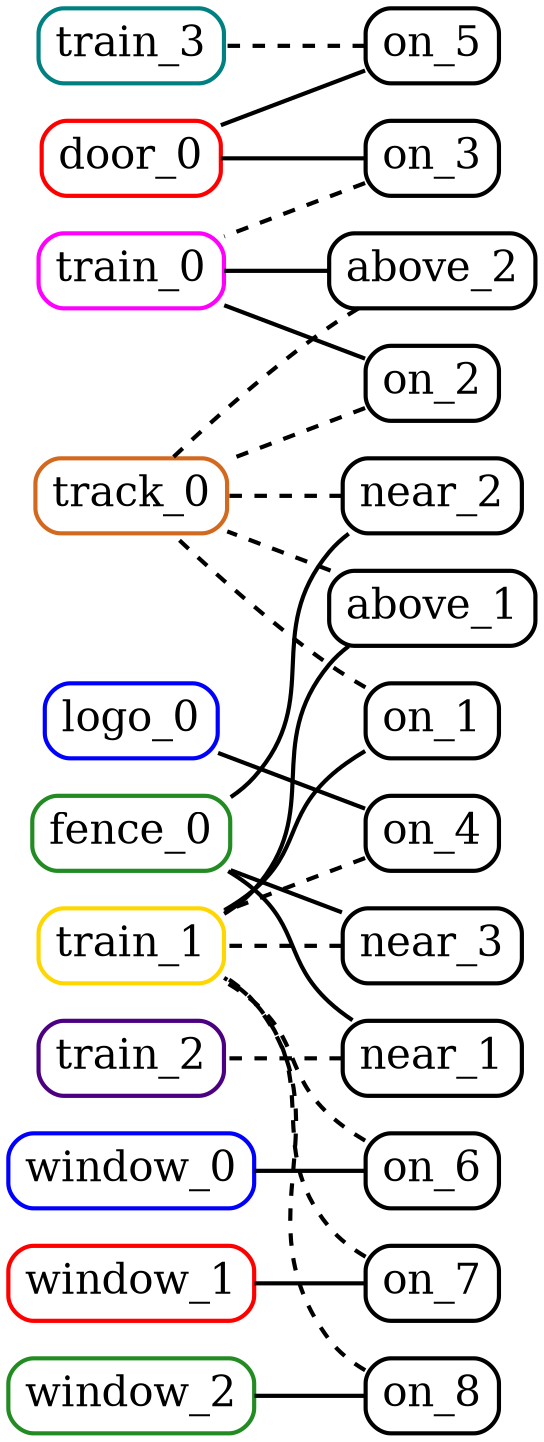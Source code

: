 digraph {
	rankdir=RL
	logo_0 [label=logo_0 color=blue fontsize=20 penwidth=2 shape=box style=rounded]
	door_0 [label=door_0 color=red fontsize=20 penwidth=2 shape=box style=rounded]
	fence_0 [label=fence_0 color=forestgreen fontsize=20 penwidth=2 shape=box style=rounded]
	train_0 [label=train_0 color=magenta fontsize=20 penwidth=2 shape=box style=rounded]
	track_0 [label=track_0 color=chocolate fontsize=20 penwidth=2 shape=box style=rounded]
	train_1 [label=train_1 color=gold fontsize=20 penwidth=2 shape=box style=rounded]
	train_2 [label=train_2 color=indigo fontsize=20 penwidth=2 shape=box style=rounded]
	train_3 [label=train_3 color=teal fontsize=20 penwidth=2 shape=box style=rounded]
	window_0 [label=window_0 color=blue fontsize=20 penwidth=2 shape=box style=rounded]
	window_1 [label=window_1 color=red fontsize=20 penwidth=2 shape=box style=rounded]
	window_2 [label=window_2 color=forestgreen fontsize=20 penwidth=2 shape=box style=rounded]
	on_1 [label=on_1 fontsize=20 penwidth=2 shape=box style=rounded]
	on_1 -> train_1 [arrowhead=none constraint=true penwidth=2]
	on_1 -> track_0 [arrowhead=none constraint=true penwidth=2 style=dashed]
	on_2 [label=on_2 fontsize=20 penwidth=2 shape=box style=rounded]
	on_2 -> train_0 [arrowhead=none constraint=true penwidth=2]
	on_2 -> track_0 [arrowhead=none constraint=true penwidth=2 style=dashed]
	above_1 [label=above_1 fontsize=20 penwidth=2 shape=box style=rounded]
	above_1 -> train_1 [arrowhead=none constraint=true penwidth=2]
	above_1 -> track_0 [arrowhead=none constraint=true penwidth=2 style=dashed]
	above_2 [label=above_2 fontsize=20 penwidth=2 shape=box style=rounded]
	above_2 -> train_0 [arrowhead=none constraint=true penwidth=2]
	above_2 -> track_0 [arrowhead=none constraint=true penwidth=2 style=dashed]
	near_1 [label=near_1 fontsize=20 penwidth=2 shape=box style=rounded]
	near_1 -> fence_0 [arrowhead=none constraint=true penwidth=2]
	near_1 -> train_2 [arrowhead=none constraint=true penwidth=2 style=dashed]
	on_3 [label=on_3 fontsize=20 penwidth=2 shape=box style=rounded]
	on_3 -> door_0 [arrowhead=none constraint=true penwidth=2]
	on_3 -> train_0 [arrowhead=none constraint=true penwidth=2 style=dashed]
	on_4 [label=on_4 fontsize=20 penwidth=2 shape=box style=rounded]
	on_4 -> logo_0 [arrowhead=none constraint=true penwidth=2]
	on_4 -> train_1 [arrowhead=none constraint=true penwidth=2 style=dashed]
	near_2 [label=near_2 fontsize=20 penwidth=2 shape=box style=rounded]
	near_2 -> fence_0 [arrowhead=none constraint=true penwidth=2]
	near_2 -> track_0 [arrowhead=none constraint=true penwidth=2 style=dashed]
	on_5 [label=on_5 fontsize=20 penwidth=2 shape=box style=rounded]
	on_5 -> door_0 [arrowhead=none constraint=true penwidth=2]
	on_5 -> train_3 [arrowhead=none constraint=true penwidth=2 style=dashed]
	on_6 [label=on_6 fontsize=20 penwidth=2 shape=box style=rounded]
	on_6 -> window_0 [arrowhead=none constraint=true penwidth=2]
	on_6 -> train_1 [arrowhead=none constraint=true penwidth=2 style=dashed]
	on_7 [label=on_7 fontsize=20 penwidth=2 shape=box style=rounded]
	on_7 -> window_1 [arrowhead=none constraint=true penwidth=2]
	on_7 -> train_1 [arrowhead=none constraint=true penwidth=2 style=dashed]
	on_8 [label=on_8 fontsize=20 penwidth=2 shape=box style=rounded]
	on_8 -> window_2 [arrowhead=none constraint=true penwidth=2]
	on_8 -> train_1 [arrowhead=none constraint=true penwidth=2 style=dashed]
	near_3 [label=near_3 fontsize=20 penwidth=2 shape=box style=rounded]
	near_3 -> fence_0 [arrowhead=none constraint=true penwidth=2]
	near_3 -> train_1 [arrowhead=none constraint=true penwidth=2 style=dashed]
}
